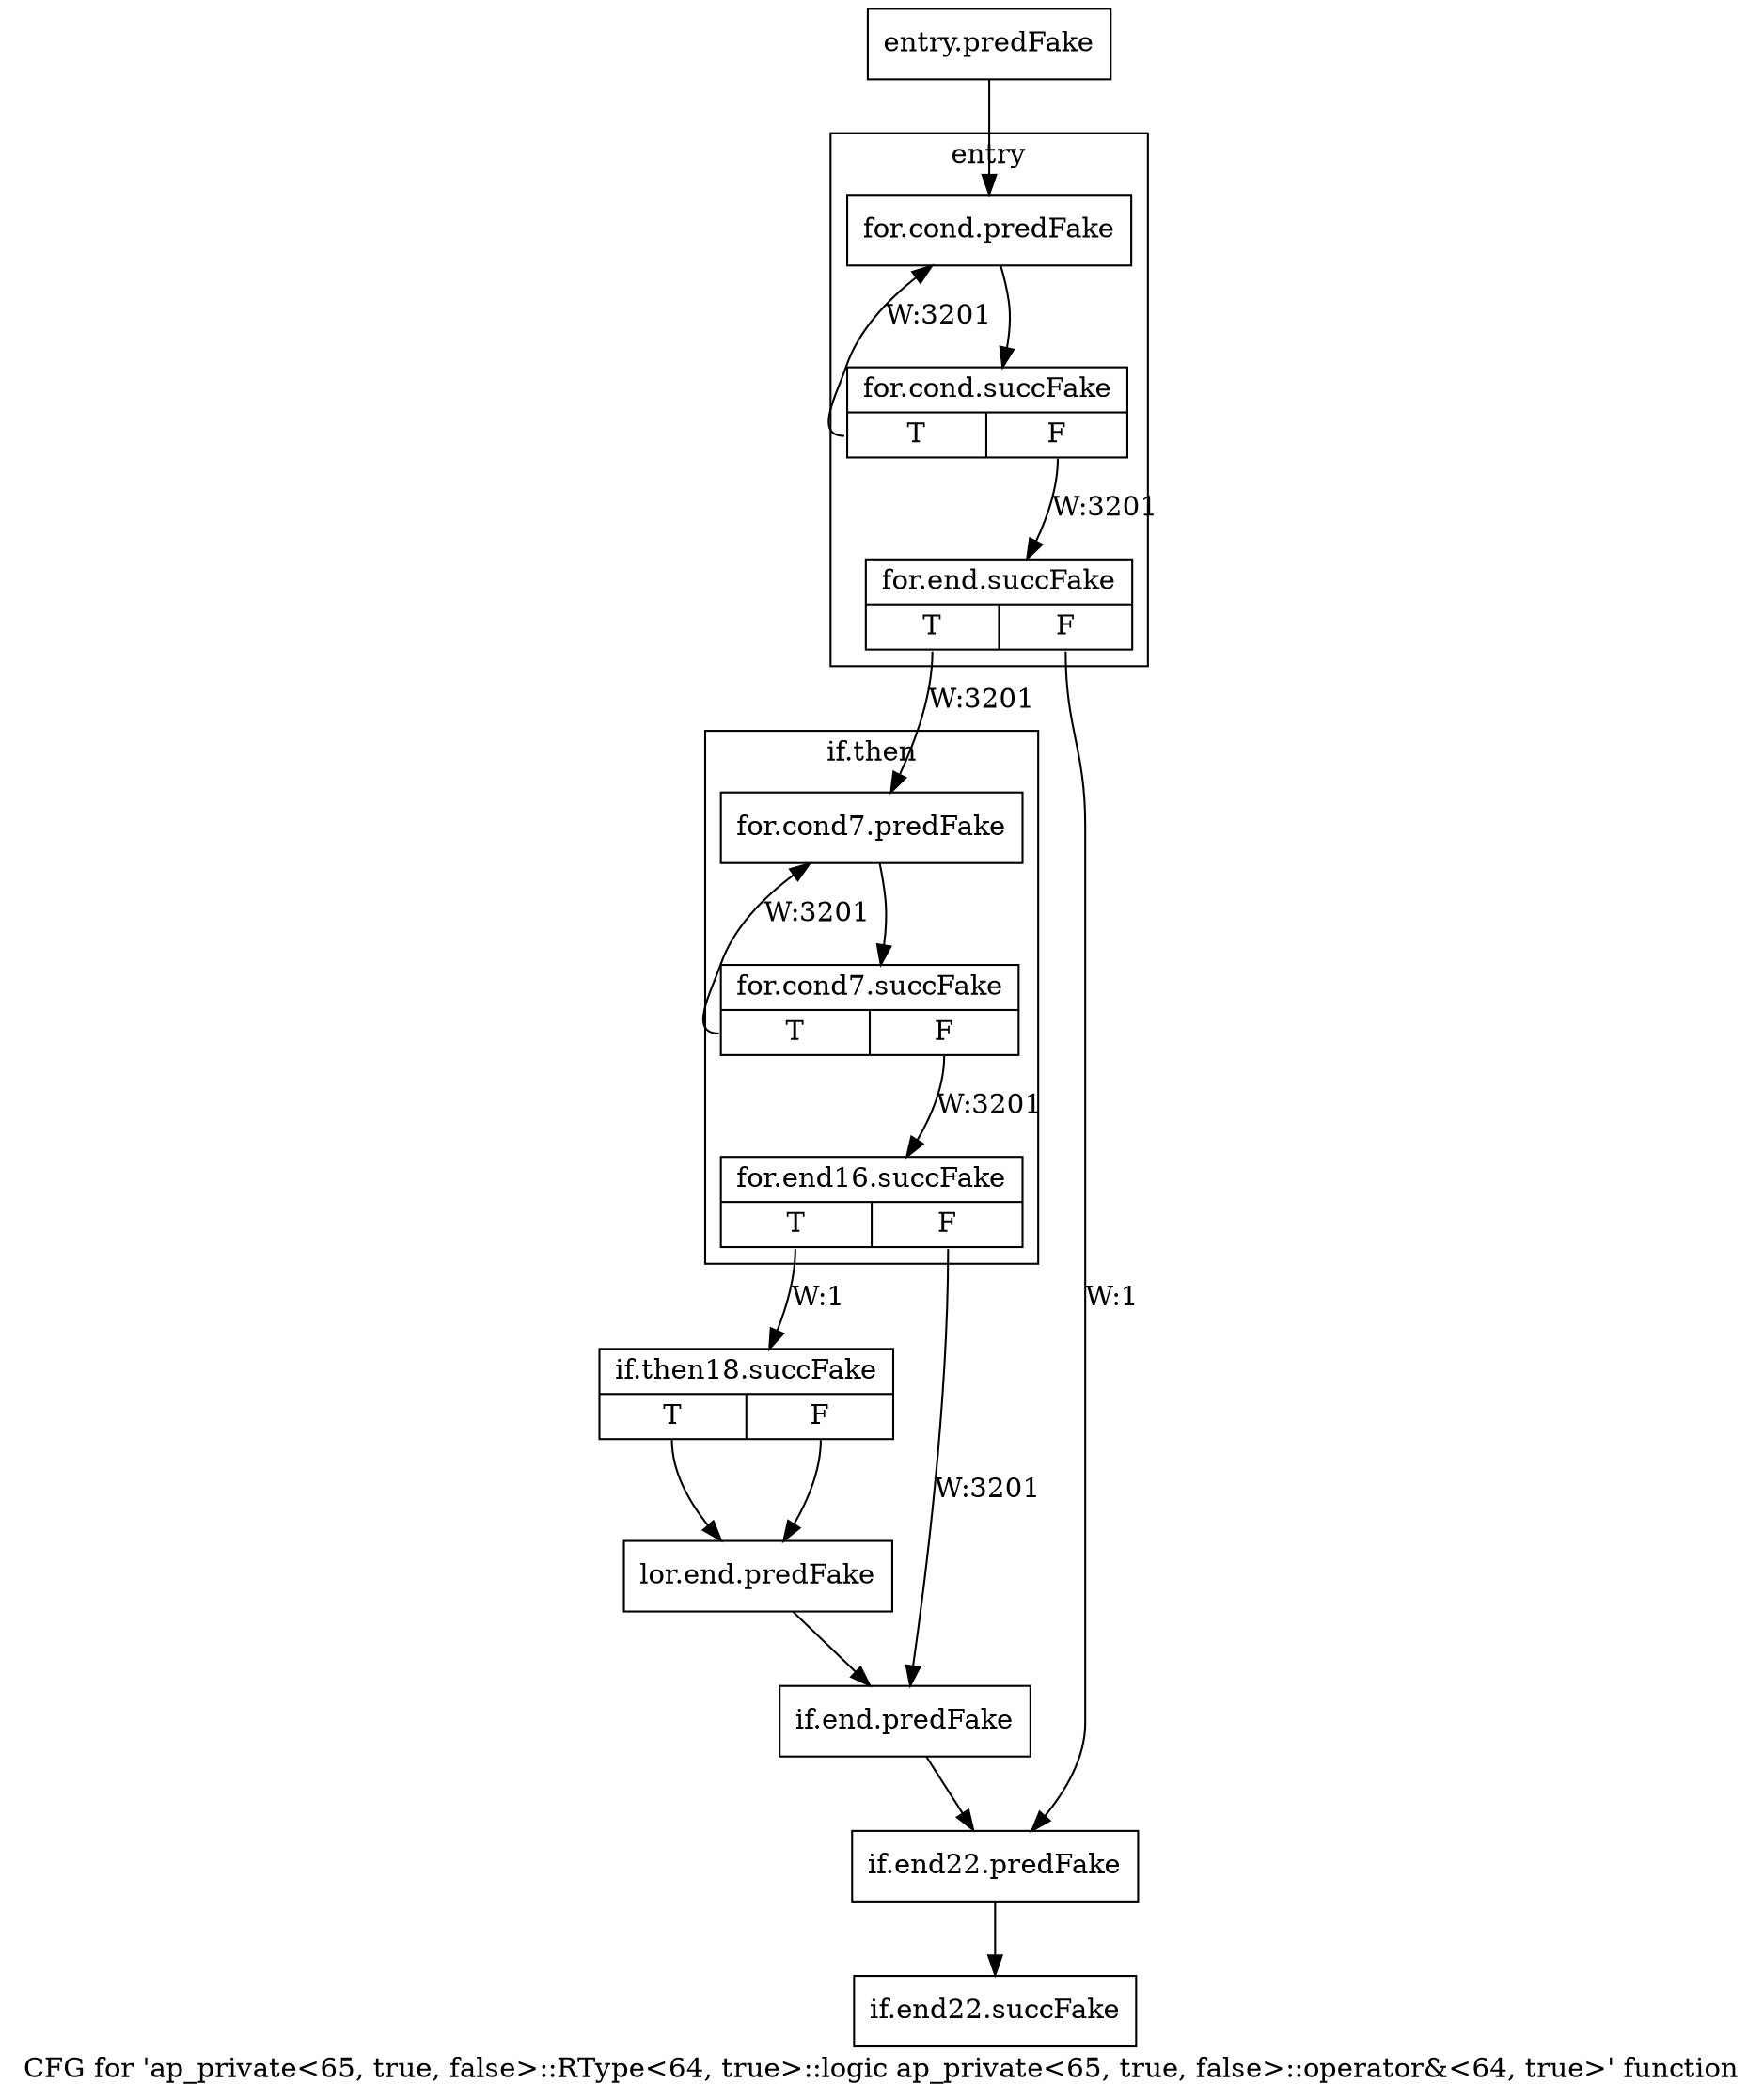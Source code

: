 digraph "CFG for 'ap_private\<65, true, false\>::RType\<64, true\>::logic ap_private\<65, true, false\>::operator&\<64, true\>' function" {
	label="CFG for 'ap_private\<65, true, false\>::RType\<64, true\>::logic ap_private\<65, true, false\>::operator&\<64, true\>' function";

	Node0x3bcba70 [shape=record,filename="",linenumber="",label="{entry.predFake}"];
	Node0x3bcba70 -> Node0x3d657f0[ callList="" memoryops="" filename="/tools/Xilinx/Vitis_HLS/2022.1/include/etc/ap_private.h" execusionnum="3200"];
	Node0x3ebebe0 [shape=record,filename="/tools/Xilinx/Vitis_HLS/2022.1/include/etc/ap_private.h",linenumber="4100",label="{for.end.succFake|{<s0>T|<s1>F}}"];
	Node0x3ebebe0:s0 -> Node0x3d65980[label="W:3201" callList="" memoryops="" filename="/tools/Xilinx/Vitis_HLS/2022.1/include/etc/ap_private.h" execusionnum="3200"];
	Node0x3ebebe0:s1 -> Node0x3d65c00[label="W:1"];
	Node0x3ebfdb0 [shape=record,filename="/tools/Xilinx/Vitis_HLS/2022.1/include/etc/ap_private.h",linenumber="4100",label="{for.end16.succFake|{<s0>T|<s1>F}}"];
	Node0x3ebfdb0:s0 -> Node0x3ebfe90[label="W:1" callList="" memoryops="" filename="/tools/Xilinx/Vitis_HLS/2022.1/include/etc/ap_private.h" execusionnum="0"];
	Node0x3ebfdb0:s1 -> Node0x3d65bb0[label="W:3201"];
	Node0x3ebfe90 [shape=record,filename="/tools/Xilinx/Vitis_HLS/2022.1/include/etc/ap_private.h",linenumber="4100",label="{if.then18.succFake|{<s0>T|<s1>F}}"];
	Node0x3ebfe90:s0 -> Node0x3d65b60;
	Node0x3ebfe90:s1 -> Node0x3d65b60[ callList="" memoryops="" filename="/tools/Xilinx/Vitis_HLS/2022.1/include/etc/ap_private.h" execusionnum="0"];
	Node0x3d65b60 [shape=record,filename="/tools/Xilinx/Vitis_HLS/2022.1/include/etc/ap_private.h",linenumber="4100",label="{lor.end.predFake}"];
	Node0x3d65b60 -> Node0x3d65bb0[ callList="" memoryops="" filename="/tools/Xilinx/Vitis_HLS/2022.1/include/etc/ap_private.h" execusionnum="0"];
	Node0x3d65bb0 [shape=record,filename="/tools/Xilinx/Vitis_HLS/2022.1/include/etc/ap_private.h",linenumber="4100",label="{if.end.predFake}"];
	Node0x3d65bb0 -> Node0x3d65c00[ callList="" memoryops="" filename="/tools/Xilinx/Vitis_HLS/2022.1/include/etc/ap_private.h" execusionnum="3200"];
	Node0x3d65c00 [shape=record,filename="/tools/Xilinx/Vitis_HLS/2022.1/include/etc/ap_private.h",linenumber="4100",label="{if.end22.predFake}"];
	Node0x3d65c00 -> Node0x3ec01e0[ callList="" memoryops="" filename="/tools/Xilinx/Vitis_HLS/2022.1/include/etc/ap_private.h" execusionnum="0"];
	Node0x3ec01e0 [shape=record,filename="/tools/Xilinx/Vitis_HLS/2022.1/include/etc/ap_private.h",linenumber="4100",label="{if.end22.succFake}"];
subgraph cluster_0 {
	label="if.then";
	tripcount="3200";
	invocationtime="3201";

	Node0x3d65980 [shape=record,filename="/tools/Xilinx/Vitis_HLS/2022.1/include/etc/ap_private.h",linenumber="4100",label="{for.cond7.predFake}"];
	Node0x3d65980 -> Node0x3ebfca0[ callList="" memoryops="" filename="/tools/Xilinx/Vitis_HLS/2022.1/include/etc/ap_private.h" execusionnum="6400"];
	Node0x3ebfca0 [shape=record,filename="/tools/Xilinx/Vitis_HLS/2022.1/include/etc/ap_private.h",linenumber="4100",label="{for.cond7.succFake|{<s0>T|<s1>F}}"];
	Node0x3ebfca0:s0 -> Node0x3d65980[label="W:3201" callList="" memoryops="" filename="/tools/Xilinx/Vitis_HLS/2022.1/include/etc/ap_private.h" execusionnum="3200"];
	Node0x3ebfca0:s1 -> Node0x3ebfdb0[label="W:3201" callList="" memoryops="" filename="/tools/Xilinx/Vitis_HLS/2022.1/include/etc/ap_private.h" execusionnum="3200"];
}
subgraph cluster_1 {
	label="entry";
	tripcount="3200";
	invocationtime="3200";

	Node0x3d657f0 [shape=record,filename="/tools/Xilinx/Vitis_HLS/2022.1/include/etc/ap_private.h",linenumber="4100",label="{for.cond.predFake}"];
	Node0x3d657f0 -> Node0x3ebef90[ callList="" memoryops="" filename="/tools/Xilinx/Vitis_HLS/2022.1/include/etc/ap_private.h" execusionnum="6400"];
	Node0x3ebef90 [shape=record,filename="/tools/Xilinx/Vitis_HLS/2022.1/include/etc/ap_private.h",linenumber="4100",label="{for.cond.succFake|{<s0>T|<s1>F}}"];
	Node0x3ebef90:s0 -> Node0x3d657f0[label="W:3201" callList="" memoryops="" filename="/tools/Xilinx/Vitis_HLS/2022.1/include/etc/ap_private.h" execusionnum="3200"];
	Node0x3ebef90:s1 -> Node0x3ebebe0[label="W:3201" callList="" memoryops="" filename="/tools/Xilinx/Vitis_HLS/2022.1/include/etc/ap_private.h" execusionnum="3200"];
}
}
